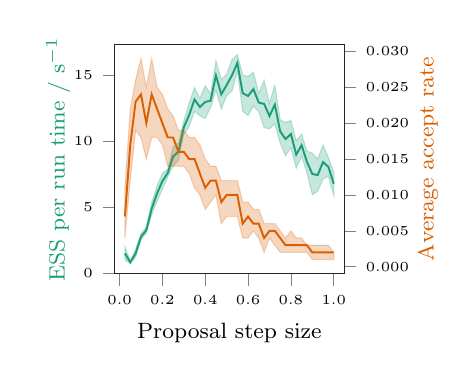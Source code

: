 % This file was created by matplotlib2tikz v0.6.11.
\pgfplotsset{scaled y ticks=false}

\begin{tikzpicture}

\definecolor{color1}{rgb}{0.851,0.373,0.008}
\definecolor{color0}{rgb}{0.106,0.62,0.467}

\begin{axis}[
  xlabel={\footnotesize Proposal step size},
  ylabel={\footnotesize\color{color0} ESS per run time / $\textrm{s}^{-1}$},
  y label style={at={(axis description cs:-0.15,.5)},rotate=0,anchor=south},
  width=45mm,
  height=45mm,
  xmin=-0.024, xmax=1.049,
  ymin=-0.071, ymax=17.34,
  xtick={-0.2,0,0.2,0.4,0.6,0.8,1,1.2},
  xticklabels={,0.0,0.2,0.4,0.6,0.8,1.0,},
  ytick={-5,0,5,10,15},
  yticklabels={,0,5,10,15},
  tick align=outside,
  tick pos=left,
  x grid style={white!80.0!black},
  y grid style={white!80.0!black},
  axis line style={lightgray!20.0!black},
  every tick label/.append style={font=\tiny},
]
\path [draw=color0, fill=color0, opacity=0.25] (axis cs:0.025,1.989)
--(axis cs:0.025,0.991)
--(axis cs:0.05,0.72)
--(axis cs:0.075,1.203)
--(axis cs:0.1,2.519)
--(axis cs:0.125,3.03)
--(axis cs:0.15,4.416)
--(axis cs:0.175,5.441)
--(axis cs:0.2,6.357)
--(axis cs:0.225,7.3)
--(axis cs:0.25,8.102)
--(axis cs:0.275,8.532)
--(axis cs:0.3,10.535)
--(axis cs:0.325,11.093)
--(axis cs:0.35,12.259)
--(axis cs:0.375,11.914)
--(axis cs:0.4,11.716)
--(axis cs:0.425,12.541)
--(axis cs:0.45,13.87)
--(axis cs:0.475,12.417)
--(axis cs:0.5,13.424)
--(axis cs:0.525,13.795)
--(axis cs:0.55,15.279)
--(axis cs:0.575,12.246)
--(axis cs:0.6,11.941)
--(axis cs:0.625,12.645)
--(axis cs:0.65,12.219)
--(axis cs:0.675,11.019)
--(axis cs:0.7,10.927)
--(axis cs:0.725,11.309)
--(axis cs:0.75,9.851)
--(axis cs:0.775,8.885)
--(axis cs:0.8,9.503)
--(axis cs:0.825,7.938)
--(axis cs:0.85,8.844)
--(axis cs:0.875,7.588)
--(axis cs:0.9,5.932)
--(axis cs:0.925,6.189)
--(axis cs:0.95,7.119)
--(axis cs:0.975,7.337)
--(axis cs:1,5.866)
--(axis cs:1,7.661)
--(axis cs:1,7.661)
--(axis cs:0.975,8.753)
--(axis cs:0.95,9.694)
--(axis cs:0.925,8.637)
--(axis cs:0.9,9.077)
--(axis cs:0.875,9.253)
--(axis cs:0.85,10.52)
--(axis cs:0.825,10.012)
--(axis cs:0.8,11.56)
--(axis cs:0.775,11.409)
--(axis cs:0.75,11.611)
--(axis cs:0.725,14.207)
--(axis cs:0.7,12.854)
--(axis cs:0.675,14.601)
--(axis cs:0.65,13.599)
--(axis cs:0.625,15.219)
--(axis cs:0.6,14.885)
--(axis cs:0.575,15.006)
--(axis cs:0.55,16.549)
--(axis cs:0.525,16.165)
--(axis cs:0.5,15.053)
--(axis cs:0.475,14.66)
--(axis cs:0.45,16.061)
--(axis cs:0.425,13.567)
--(axis cs:0.4,14.196)
--(axis cs:0.375,13.235)
--(axis cs:0.35,14.048)
--(axis cs:0.325,12.862)
--(axis cs:0.3,11.526)
--(axis cs:0.275,9.841)
--(axis cs:0.25,9.557)
--(axis cs:0.225,7.864)
--(axis cs:0.2,7.567)
--(axis cs:0.175,6.603)
--(axis cs:0.15,5.323)
--(axis cs:0.125,3.468)
--(axis cs:0.1,2.977)
--(axis cs:0.075,1.777)
--(axis cs:0.05,0.909)
--(axis cs:0.025,1.989)
--cycle;

\addplot [line width=0.7pt, color0, forget plot]
table {%
0.025 1.49
0.05 0.814
0.075 1.49
0.1 2.748
0.125 3.249
0.15 4.869
0.175 6.022
0.2 6.962
0.225 7.582
0.25 8.83
0.275 9.187
0.3 11.031
0.325 11.977
0.35 13.153
0.375 12.575
0.4 12.956
0.425 13.054
0.45 14.966
0.475 13.539
0.5 14.238
0.525 14.98
0.55 15.914
0.575 13.626
0.6 13.413
0.625 13.932
0.65 12.909
0.675 12.81
0.7 11.891
0.725 12.758
0.75 10.731
0.775 10.147
0.8 10.531
0.825 8.975
0.85 9.682
0.875 8.42
0.9 7.504
0.925 7.413
0.95 8.406
0.975 8.045
1 6.764
};
\end{axis}

\begin{axis}[
  ylabel={\footnotesize\color{color1} Average accept rate},
  axis y line*=right,
  axis x line=none,
  y label style={at={(axis description cs:1.45,.5)},rotate=0,anchor=south},
  width=45mm,
  height=45mm,
  xmin=-0.024, xmax=1.049,
  ymin=-0.001, ymax=0.031,
  ytick={-0.005,0,0.005,0.01,0.015,0.02,0.025,0.03,0.035},
  yticklabels={,0.000,0.005,0.010,0.015,0.020,0.025,0.030,},
  tick align=outside,
  tick pos=right,
  x grid style={white!80.0!black},
  y grid style={white!80.0!black},
  axis line style={lightgray!20.0!black},
  every tick label/.append style={font=\tiny},
]
\path [draw=color1, fill=color1, opacity=0.25] (axis cs:0.025,0.011)
--(axis cs:0.025,0.004)
--(axis cs:0.05,0.012)
--(axis cs:0.075,0.019)
--(axis cs:0.1,0.018)
--(axis cs:0.125,0.015)
--(axis cs:0.15,0.018)
--(axis cs:0.175,0.018)
--(axis cs:0.2,0.017)
--(axis cs:0.225,0.014)
--(axis cs:0.25,0.014)
--(axis cs:0.275,0.014)
--(axis cs:0.3,0.014)
--(axis cs:0.325,0.013)
--(axis cs:0.35,0.011)
--(axis cs:0.375,0.01)
--(axis cs:0.4,0.008)
--(axis cs:0.425,0.009)
--(axis cs:0.45,0.01)
--(axis cs:0.475,0.006)
--(axis cs:0.5,0.007)
--(axis cs:0.525,0.007)
--(axis cs:0.55,0.007)
--(axis cs:0.575,0.004)
--(axis cs:0.6,0.004)
--(axis cs:0.625,0.005)
--(axis cs:0.65,0.004)
--(axis cs:0.675,0.002)
--(axis cs:0.7,0.004)
--(axis cs:0.725,0.003)
--(axis cs:0.75,0.002)
--(axis cs:0.775,0.002)
--(axis cs:0.8,0.002)
--(axis cs:0.825,0.002)
--(axis cs:0.85,0.002)
--(axis cs:0.875,0.002)
--(axis cs:0.9,0.001)
--(axis cs:0.925,0.001)
--(axis cs:0.95,0.001)
--(axis cs:0.975,0.001)
--(axis cs:1,0.001)
--(axis cs:1,0.002)
--(axis cs:1,0.002)
--(axis cs:0.975,0.003)
--(axis cs:0.95,0.003)
--(axis cs:0.925,0.003)
--(axis cs:0.9,0.003)
--(axis cs:0.875,0.003)
--(axis cs:0.85,0.004)
--(axis cs:0.825,0.004)
--(axis cs:0.8,0.005)
--(axis cs:0.775,0.004)
--(axis cs:0.75,0.005)
--(axis cs:0.725,0.006)
--(axis cs:0.7,0.006)
--(axis cs:0.675,0.006)
--(axis cs:0.65,0.008)
--(axis cs:0.625,0.008)
--(axis cs:0.6,0.009)
--(axis cs:0.575,0.009)
--(axis cs:0.55,0.012)
--(axis cs:0.525,0.012)
--(axis cs:0.5,0.012)
--(axis cs:0.475,0.012)
--(axis cs:0.45,0.014)
--(axis cs:0.425,0.014)
--(axis cs:0.4,0.015)
--(axis cs:0.375,0.017)
--(axis cs:0.35,0.018)
--(axis cs:0.325,0.018)
--(axis cs:0.3,0.019)
--(axis cs:0.275,0.019)
--(axis cs:0.25,0.021)
--(axis cs:0.225,0.022)
--(axis cs:0.2,0.024)
--(axis cs:0.175,0.025)
--(axis cs:0.15,0.029)
--(axis cs:0.125,0.025)
--(axis cs:0.1,0.029)
--(axis cs:0.075,0.026)
--(axis cs:0.05,0.022)
--(axis cs:0.025,0.011)
--cycle;

\addplot [line width=0.7pt, color1, forget plot]
table {%
0.025 0.007
0.05 0.017
0.075 0.023
0.1 0.024
0.125 0.02
0.15 0.024
0.175 0.022
0.2 0.02
0.225 0.018
0.25 0.018
0.275 0.016
0.3 0.016
0.325 0.015
0.35 0.015
0.375 0.013
0.4 0.011
0.425 0.012
0.45 0.012
0.475 0.009
0.5 0.01
0.525 0.01
0.55 0.01
0.575 0.006
0.6 0.007
0.625 0.006
0.65 0.006
0.675 0.004
0.7 0.005
0.725 0.005
0.75 0.004
0.775 0.003
0.8 0.003
0.825 0.003
0.85 0.003
0.875 0.003
0.9 0.002
0.925 0.002
0.95 0.002
0.975 0.002
1 0.002
};

\end{axis}

\end{tikzpicture}
